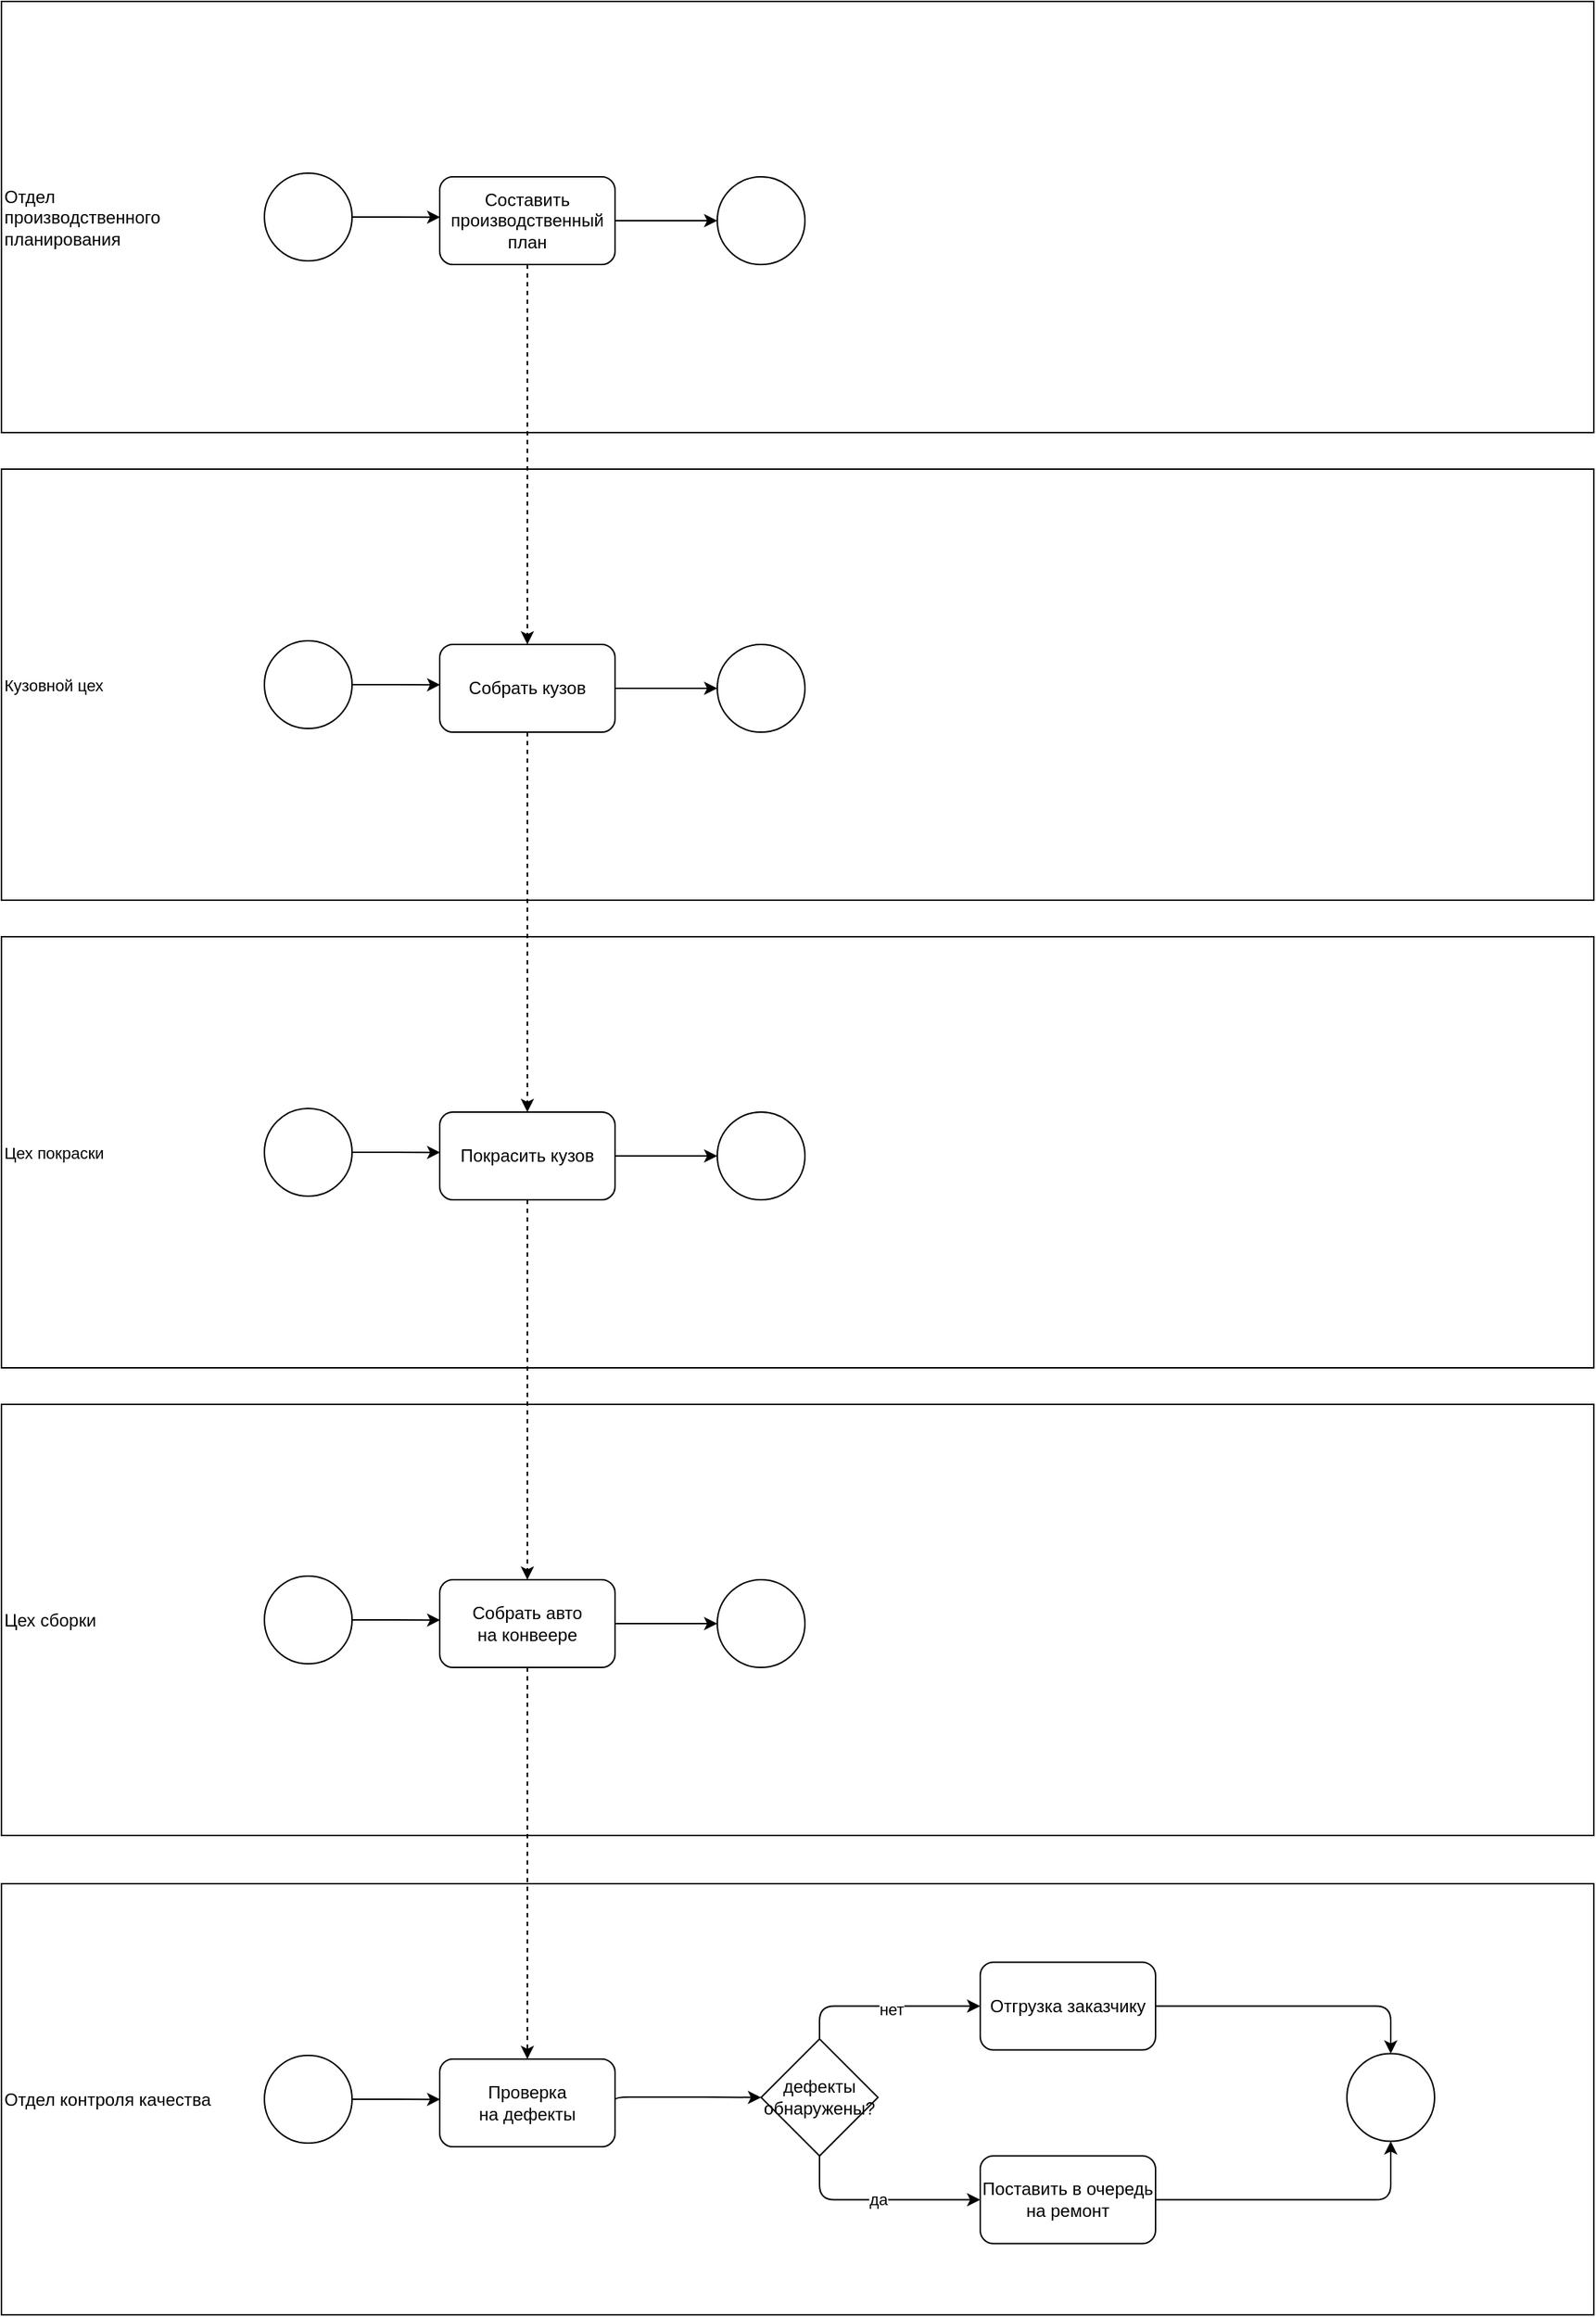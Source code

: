 <mxfile version="13.7.1" type="google"><diagram id="wvvFJyg1lisFIKWrs_fY" name="Page-1"><mxGraphModel dx="5903" dy="3249" grid="1" gridSize="10" guides="1" tooltips="1" connect="1" arrows="1" fold="1" page="1" pageScale="1" pageWidth="827" pageHeight="1169" math="0" shadow="0"><root><mxCell id="0"/><mxCell id="1" parent="0"/><mxCell id="PeJjTdssvdb1lGYEby_k-66" value="&lt;span style=&quot;font-size: 11px ; text-align: center&quot;&gt;Цех&amp;nbsp;&lt;/span&gt;&lt;span style=&quot;font-size: 11px ; text-align: center&quot;&gt;покраски&lt;/span&gt;" style="rounded=0;whiteSpace=wrap;html=1;align=left;" vertex="1" parent="1"><mxGeometry x="100" y="1690" width="1090" height="295" as="geometry"/></mxCell><mxCell id="PeJjTdssvdb1lGYEby_k-50" value="&lt;span style=&quot;font-size: 11px ; text-align: center&quot;&gt;Кузовной цех&lt;/span&gt;" style="rounded=0;whiteSpace=wrap;html=1;align=left;" vertex="1" parent="1"><mxGeometry x="100" y="1370" width="1090" height="295" as="geometry"/></mxCell><mxCell id="PeJjTdssvdb1lGYEby_k-82" value="Цех сборки" style="rounded=0;whiteSpace=wrap;html=1;align=left;" vertex="1" parent="1"><mxGeometry x="100" y="2010" width="1090" height="295" as="geometry"/></mxCell><mxCell id="PeJjTdssvdb1lGYEby_k-98" value="Отдел контроля качества" style="rounded=0;whiteSpace=wrap;html=1;align=left;" vertex="1" parent="1"><mxGeometry x="100" y="2338" width="1090" height="295" as="geometry"/></mxCell><mxCell id="PeJjTdssvdb1lGYEby_k-34" value="Отдел&lt;br&gt;производственного&lt;br&gt;планирования" style="rounded=0;whiteSpace=wrap;html=1;align=left;" vertex="1" parent="1"><mxGeometry x="100" y="1050" width="1090" height="295" as="geometry"/></mxCell><mxCell id="PeJjTdssvdb1lGYEby_k-35" style="edgeStyle=orthogonalEdgeStyle;rounded=1;orthogonalLoop=1;jettySize=auto;html=1;exitX=1;exitY=0.5;exitDx=0;exitDy=0;entryX=0;entryY=0.5;entryDx=0;entryDy=0;" edge="1" parent="1" source="PeJjTdssvdb1lGYEby_k-36"><mxGeometry relative="1" as="geometry"><mxPoint x="590" y="1200.0" as="targetPoint"/></mxGeometry></mxCell><mxCell id="PeJjTdssvdb1lGYEby_k-114" style="edgeStyle=orthogonalEdgeStyle;rounded=1;orthogonalLoop=1;jettySize=auto;html=1;exitX=0.5;exitY=1;exitDx=0;exitDy=0;entryX=0.5;entryY=0;entryDx=0;entryDy=0;dashed=1;" edge="1" parent="1" source="PeJjTdssvdb1lGYEby_k-36" target="PeJjTdssvdb1lGYEby_k-52"><mxGeometry relative="1" as="geometry"/></mxCell><mxCell id="PeJjTdssvdb1lGYEby_k-36" value="Составить&lt;br&gt;производственный план" style="rounded=1;whiteSpace=wrap;html=1;" vertex="1" parent="1"><mxGeometry x="400" y="1170" width="120" height="60" as="geometry"/></mxCell><mxCell id="PeJjTdssvdb1lGYEby_k-39" style="edgeStyle=orthogonalEdgeStyle;rounded=0;orthogonalLoop=1;jettySize=auto;html=1;exitX=1;exitY=0.5;exitDx=0;exitDy=0;entryX=0.003;entryY=0.46;entryDx=0;entryDy=0;entryPerimeter=0;" edge="1" parent="1" source="PeJjTdssvdb1lGYEby_k-40" target="PeJjTdssvdb1lGYEby_k-36"><mxGeometry relative="1" as="geometry"><Array as="points"><mxPoint x="370" y="1198"/><mxPoint x="400" y="1198"/></Array></mxGeometry></mxCell><mxCell id="PeJjTdssvdb1lGYEby_k-40" value="" style="ellipse;whiteSpace=wrap;html=1;aspect=fixed;horizontal=0;verticalAlign=middle;" vertex="1" parent="1"><mxGeometry x="280" y="1167.5" width="60" height="60" as="geometry"/></mxCell><mxCell id="PeJjTdssvdb1lGYEby_k-51" style="edgeStyle=orthogonalEdgeStyle;rounded=1;orthogonalLoop=1;jettySize=auto;html=1;exitX=1;exitY=0.5;exitDx=0;exitDy=0;entryX=0;entryY=0.5;entryDx=0;entryDy=0;" edge="1" parent="1" source="PeJjTdssvdb1lGYEby_k-52"><mxGeometry relative="1" as="geometry"><mxPoint x="590" y="1520" as="targetPoint"/></mxGeometry></mxCell><mxCell id="PeJjTdssvdb1lGYEby_k-115" style="edgeStyle=orthogonalEdgeStyle;rounded=1;orthogonalLoop=1;jettySize=auto;html=1;exitX=0.5;exitY=1;exitDx=0;exitDy=0;dashed=1;" edge="1" parent="1" source="PeJjTdssvdb1lGYEby_k-52" target="PeJjTdssvdb1lGYEby_k-68"><mxGeometry relative="1" as="geometry"/></mxCell><mxCell id="PeJjTdssvdb1lGYEby_k-52" value="Собрать кузов" style="rounded=1;whiteSpace=wrap;html=1;" vertex="1" parent="1"><mxGeometry x="400" y="1490" width="120" height="60" as="geometry"/></mxCell><mxCell id="PeJjTdssvdb1lGYEby_k-55" style="edgeStyle=orthogonalEdgeStyle;rounded=0;orthogonalLoop=1;jettySize=auto;html=1;exitX=1;exitY=0.5;exitDx=0;exitDy=0;entryX=0.003;entryY=0.46;entryDx=0;entryDy=0;entryPerimeter=0;" edge="1" parent="1" source="PeJjTdssvdb1lGYEby_k-56" target="PeJjTdssvdb1lGYEby_k-52"><mxGeometry relative="1" as="geometry"><Array as="points"><mxPoint x="370" y="1518"/><mxPoint x="400" y="1518"/></Array></mxGeometry></mxCell><mxCell id="PeJjTdssvdb1lGYEby_k-56" value="" style="ellipse;whiteSpace=wrap;html=1;aspect=fixed;horizontal=0;verticalAlign=middle;" vertex="1" parent="1"><mxGeometry x="280" y="1487.5" width="60" height="60" as="geometry"/></mxCell><mxCell id="PeJjTdssvdb1lGYEby_k-67" style="edgeStyle=orthogonalEdgeStyle;rounded=1;orthogonalLoop=1;jettySize=auto;html=1;exitX=1;exitY=0.5;exitDx=0;exitDy=0;entryX=0;entryY=0.5;entryDx=0;entryDy=0;" edge="1" parent="1" source="PeJjTdssvdb1lGYEby_k-68"><mxGeometry relative="1" as="geometry"><mxPoint x="590" y="1840" as="targetPoint"/></mxGeometry></mxCell><mxCell id="PeJjTdssvdb1lGYEby_k-116" style="edgeStyle=orthogonalEdgeStyle;rounded=1;orthogonalLoop=1;jettySize=auto;html=1;exitX=0.5;exitY=1;exitDx=0;exitDy=0;entryX=0.5;entryY=0;entryDx=0;entryDy=0;dashed=1;" edge="1" parent="1" source="PeJjTdssvdb1lGYEby_k-68" target="PeJjTdssvdb1lGYEby_k-84"><mxGeometry relative="1" as="geometry"/></mxCell><mxCell id="PeJjTdssvdb1lGYEby_k-68" value="Покрасить кузов" style="rounded=1;whiteSpace=wrap;html=1;" vertex="1" parent="1"><mxGeometry x="400" y="1810" width="120" height="60" as="geometry"/></mxCell><mxCell id="PeJjTdssvdb1lGYEby_k-71" style="edgeStyle=orthogonalEdgeStyle;rounded=0;orthogonalLoop=1;jettySize=auto;html=1;exitX=1;exitY=0.5;exitDx=0;exitDy=0;entryX=0.003;entryY=0.46;entryDx=0;entryDy=0;entryPerimeter=0;" edge="1" parent="1" source="PeJjTdssvdb1lGYEby_k-72" target="PeJjTdssvdb1lGYEby_k-68"><mxGeometry relative="1" as="geometry"><Array as="points"><mxPoint x="370" y="1838"/><mxPoint x="400" y="1838"/></Array></mxGeometry></mxCell><mxCell id="PeJjTdssvdb1lGYEby_k-72" value="" style="ellipse;whiteSpace=wrap;html=1;aspect=fixed;horizontal=0;verticalAlign=middle;" vertex="1" parent="1"><mxGeometry x="280" y="1807.5" width="60" height="60" as="geometry"/></mxCell><mxCell id="PeJjTdssvdb1lGYEby_k-83" style="edgeStyle=orthogonalEdgeStyle;rounded=1;orthogonalLoop=1;jettySize=auto;html=1;exitX=1;exitY=0.5;exitDx=0;exitDy=0;entryX=0;entryY=0.5;entryDx=0;entryDy=0;" edge="1" parent="1" source="PeJjTdssvdb1lGYEby_k-84"><mxGeometry relative="1" as="geometry"><mxPoint x="590" y="2160" as="targetPoint"/></mxGeometry></mxCell><mxCell id="PeJjTdssvdb1lGYEby_k-118" style="edgeStyle=orthogonalEdgeStyle;rounded=1;orthogonalLoop=1;jettySize=auto;html=1;exitX=0.5;exitY=1;exitDx=0;exitDy=0;dashed=1;" edge="1" parent="1" source="PeJjTdssvdb1lGYEby_k-84"><mxGeometry relative="1" as="geometry"><mxPoint x="460" y="2458" as="targetPoint"/></mxGeometry></mxCell><mxCell id="PeJjTdssvdb1lGYEby_k-84" value="Собрать авто&lt;br&gt;на конвеере" style="rounded=1;whiteSpace=wrap;html=1;" vertex="1" parent="1"><mxGeometry x="400" y="2130" width="120" height="60" as="geometry"/></mxCell><mxCell id="PeJjTdssvdb1lGYEby_k-87" style="edgeStyle=orthogonalEdgeStyle;rounded=0;orthogonalLoop=1;jettySize=auto;html=1;exitX=1;exitY=0.5;exitDx=0;exitDy=0;entryX=0.003;entryY=0.46;entryDx=0;entryDy=0;entryPerimeter=0;" edge="1" parent="1" source="PeJjTdssvdb1lGYEby_k-88" target="PeJjTdssvdb1lGYEby_k-84"><mxGeometry relative="1" as="geometry"><Array as="points"><mxPoint x="370" y="2158"/><mxPoint x="400" y="2158"/></Array></mxGeometry></mxCell><mxCell id="PeJjTdssvdb1lGYEby_k-88" value="" style="ellipse;whiteSpace=wrap;html=1;aspect=fixed;horizontal=0;verticalAlign=middle;" vertex="1" parent="1"><mxGeometry x="280" y="2127.5" width="60" height="60" as="geometry"/></mxCell><mxCell id="PeJjTdssvdb1lGYEby_k-101" style="edgeStyle=orthogonalEdgeStyle;rounded=1;orthogonalLoop=1;jettySize=auto;html=1;exitX=1;exitY=0.5;exitDx=0;exitDy=0;entryX=0;entryY=0.5;entryDx=0;entryDy=0;" edge="1" parent="1" source="PeJjTdssvdb1lGYEby_k-102" target="PeJjTdssvdb1lGYEby_k-108"><mxGeometry relative="1" as="geometry"><Array as="points"><mxPoint x="520" y="2484"/><mxPoint x="570" y="2484"/></Array></mxGeometry></mxCell><mxCell id="PeJjTdssvdb1lGYEby_k-102" value="Проверка&lt;br&gt;на дефекты" style="rounded=1;whiteSpace=wrap;html=1;" vertex="1" parent="1"><mxGeometry x="400" y="2458" width="120" height="60" as="geometry"/></mxCell><mxCell id="PeJjTdssvdb1lGYEby_k-103" style="edgeStyle=orthogonalEdgeStyle;rounded=0;orthogonalLoop=1;jettySize=auto;html=1;exitX=1;exitY=0.5;exitDx=0;exitDy=0;entryX=0.003;entryY=0.46;entryDx=0;entryDy=0;entryPerimeter=0;" edge="1" parent="1" source="PeJjTdssvdb1lGYEby_k-104"><mxGeometry relative="1" as="geometry"><Array as="points"><mxPoint x="370" y="2486"/><mxPoint x="400" y="2486"/></Array><mxPoint x="400.36" y="2485.6" as="targetPoint"/></mxGeometry></mxCell><mxCell id="PeJjTdssvdb1lGYEby_k-104" value="" style="ellipse;whiteSpace=wrap;html=1;aspect=fixed;horizontal=0;verticalAlign=middle;" vertex="1" parent="1"><mxGeometry x="280" y="2455.5" width="60" height="60" as="geometry"/></mxCell><mxCell id="PeJjTdssvdb1lGYEby_k-105" style="edgeStyle=orthogonalEdgeStyle;rounded=1;orthogonalLoop=1;jettySize=auto;html=1;exitX=0.5;exitY=0;exitDx=0;exitDy=0;entryX=0;entryY=0.5;entryDx=0;entryDy=0;" edge="1" parent="1" source="PeJjTdssvdb1lGYEby_k-108" target="PeJjTdssvdb1lGYEby_k-110"><mxGeometry relative="1" as="geometry"/></mxCell><mxCell id="PeJjTdssvdb1lGYEby_k-106" value="нет" style="edgeLabel;html=1;align=center;verticalAlign=middle;resizable=0;points=[];" vertex="1" connectable="0" parent="PeJjTdssvdb1lGYEby_k-105"><mxGeometry x="0.083" y="-2" relative="1" as="geometry"><mxPoint as="offset"/></mxGeometry></mxCell><mxCell id="PeJjTdssvdb1lGYEby_k-107" value="да" style="edgeStyle=orthogonalEdgeStyle;rounded=1;orthogonalLoop=1;jettySize=auto;html=1;exitX=0.5;exitY=1;exitDx=0;exitDy=0;" edge="1" parent="1" source="PeJjTdssvdb1lGYEby_k-108" target="PeJjTdssvdb1lGYEby_k-112"><mxGeometry relative="1" as="geometry"/></mxCell><mxCell id="PeJjTdssvdb1lGYEby_k-108" value="дефекты обнаружены?" style="rhombus;whiteSpace=wrap;html=1;verticalAlign=middle;horizontal=1;align=center;" vertex="1" parent="1"><mxGeometry x="620" y="2444.25" width="80" height="80" as="geometry"/></mxCell><mxCell id="PeJjTdssvdb1lGYEby_k-109" style="edgeStyle=orthogonalEdgeStyle;rounded=1;orthogonalLoop=1;jettySize=auto;html=1;exitX=1;exitY=0.5;exitDx=0;exitDy=0;entryX=0.5;entryY=0;entryDx=0;entryDy=0;" edge="1" parent="1" source="PeJjTdssvdb1lGYEby_k-110" target="PeJjTdssvdb1lGYEby_k-113"><mxGeometry relative="1" as="geometry"/></mxCell><mxCell id="PeJjTdssvdb1lGYEby_k-110" value="Отгрузка заказчику" style="rounded=1;whiteSpace=wrap;html=1;align=center;" vertex="1" parent="1"><mxGeometry x="770" y="2391.75" width="120" height="60" as="geometry"/></mxCell><mxCell id="PeJjTdssvdb1lGYEby_k-111" style="edgeStyle=orthogonalEdgeStyle;rounded=1;orthogonalLoop=1;jettySize=auto;html=1;exitX=1;exitY=0.5;exitDx=0;exitDy=0;entryX=0.5;entryY=1;entryDx=0;entryDy=0;" edge="1" parent="1" source="PeJjTdssvdb1lGYEby_k-112" target="PeJjTdssvdb1lGYEby_k-113"><mxGeometry relative="1" as="geometry"/></mxCell><mxCell id="PeJjTdssvdb1lGYEby_k-112" value="Поставить в очередь&lt;br&gt;на ремонт" style="rounded=1;whiteSpace=wrap;html=1;align=center;" vertex="1" parent="1"><mxGeometry x="770" y="2524.25" width="120" height="60" as="geometry"/></mxCell><mxCell id="PeJjTdssvdb1lGYEby_k-113" value="" style="ellipse;whiteSpace=wrap;html=1;aspect=fixed;horizontal=0;verticalAlign=middle;" vertex="1" parent="1"><mxGeometry x="1021" y="2454.25" width="60" height="60" as="geometry"/></mxCell><mxCell id="PeJjTdssvdb1lGYEby_k-119" value="" style="ellipse;whiteSpace=wrap;html=1;aspect=fixed;horizontal=0;verticalAlign=middle;" vertex="1" parent="1"><mxGeometry x="590" y="1170" width="60" height="60" as="geometry"/></mxCell><mxCell id="PeJjTdssvdb1lGYEby_k-120" value="" style="ellipse;whiteSpace=wrap;html=1;aspect=fixed;horizontal=0;verticalAlign=middle;" vertex="1" parent="1"><mxGeometry x="590" y="1490" width="60" height="60" as="geometry"/></mxCell><mxCell id="PeJjTdssvdb1lGYEby_k-122" value="" style="ellipse;whiteSpace=wrap;html=1;aspect=fixed;horizontal=0;verticalAlign=middle;" vertex="1" parent="1"><mxGeometry x="590" y="1810" width="60" height="60" as="geometry"/></mxCell><mxCell id="PeJjTdssvdb1lGYEby_k-123" value="" style="ellipse;whiteSpace=wrap;html=1;aspect=fixed;horizontal=0;verticalAlign=middle;" vertex="1" parent="1"><mxGeometry x="590" y="2130" width="60" height="60" as="geometry"/></mxCell></root></mxGraphModel></diagram></mxfile>